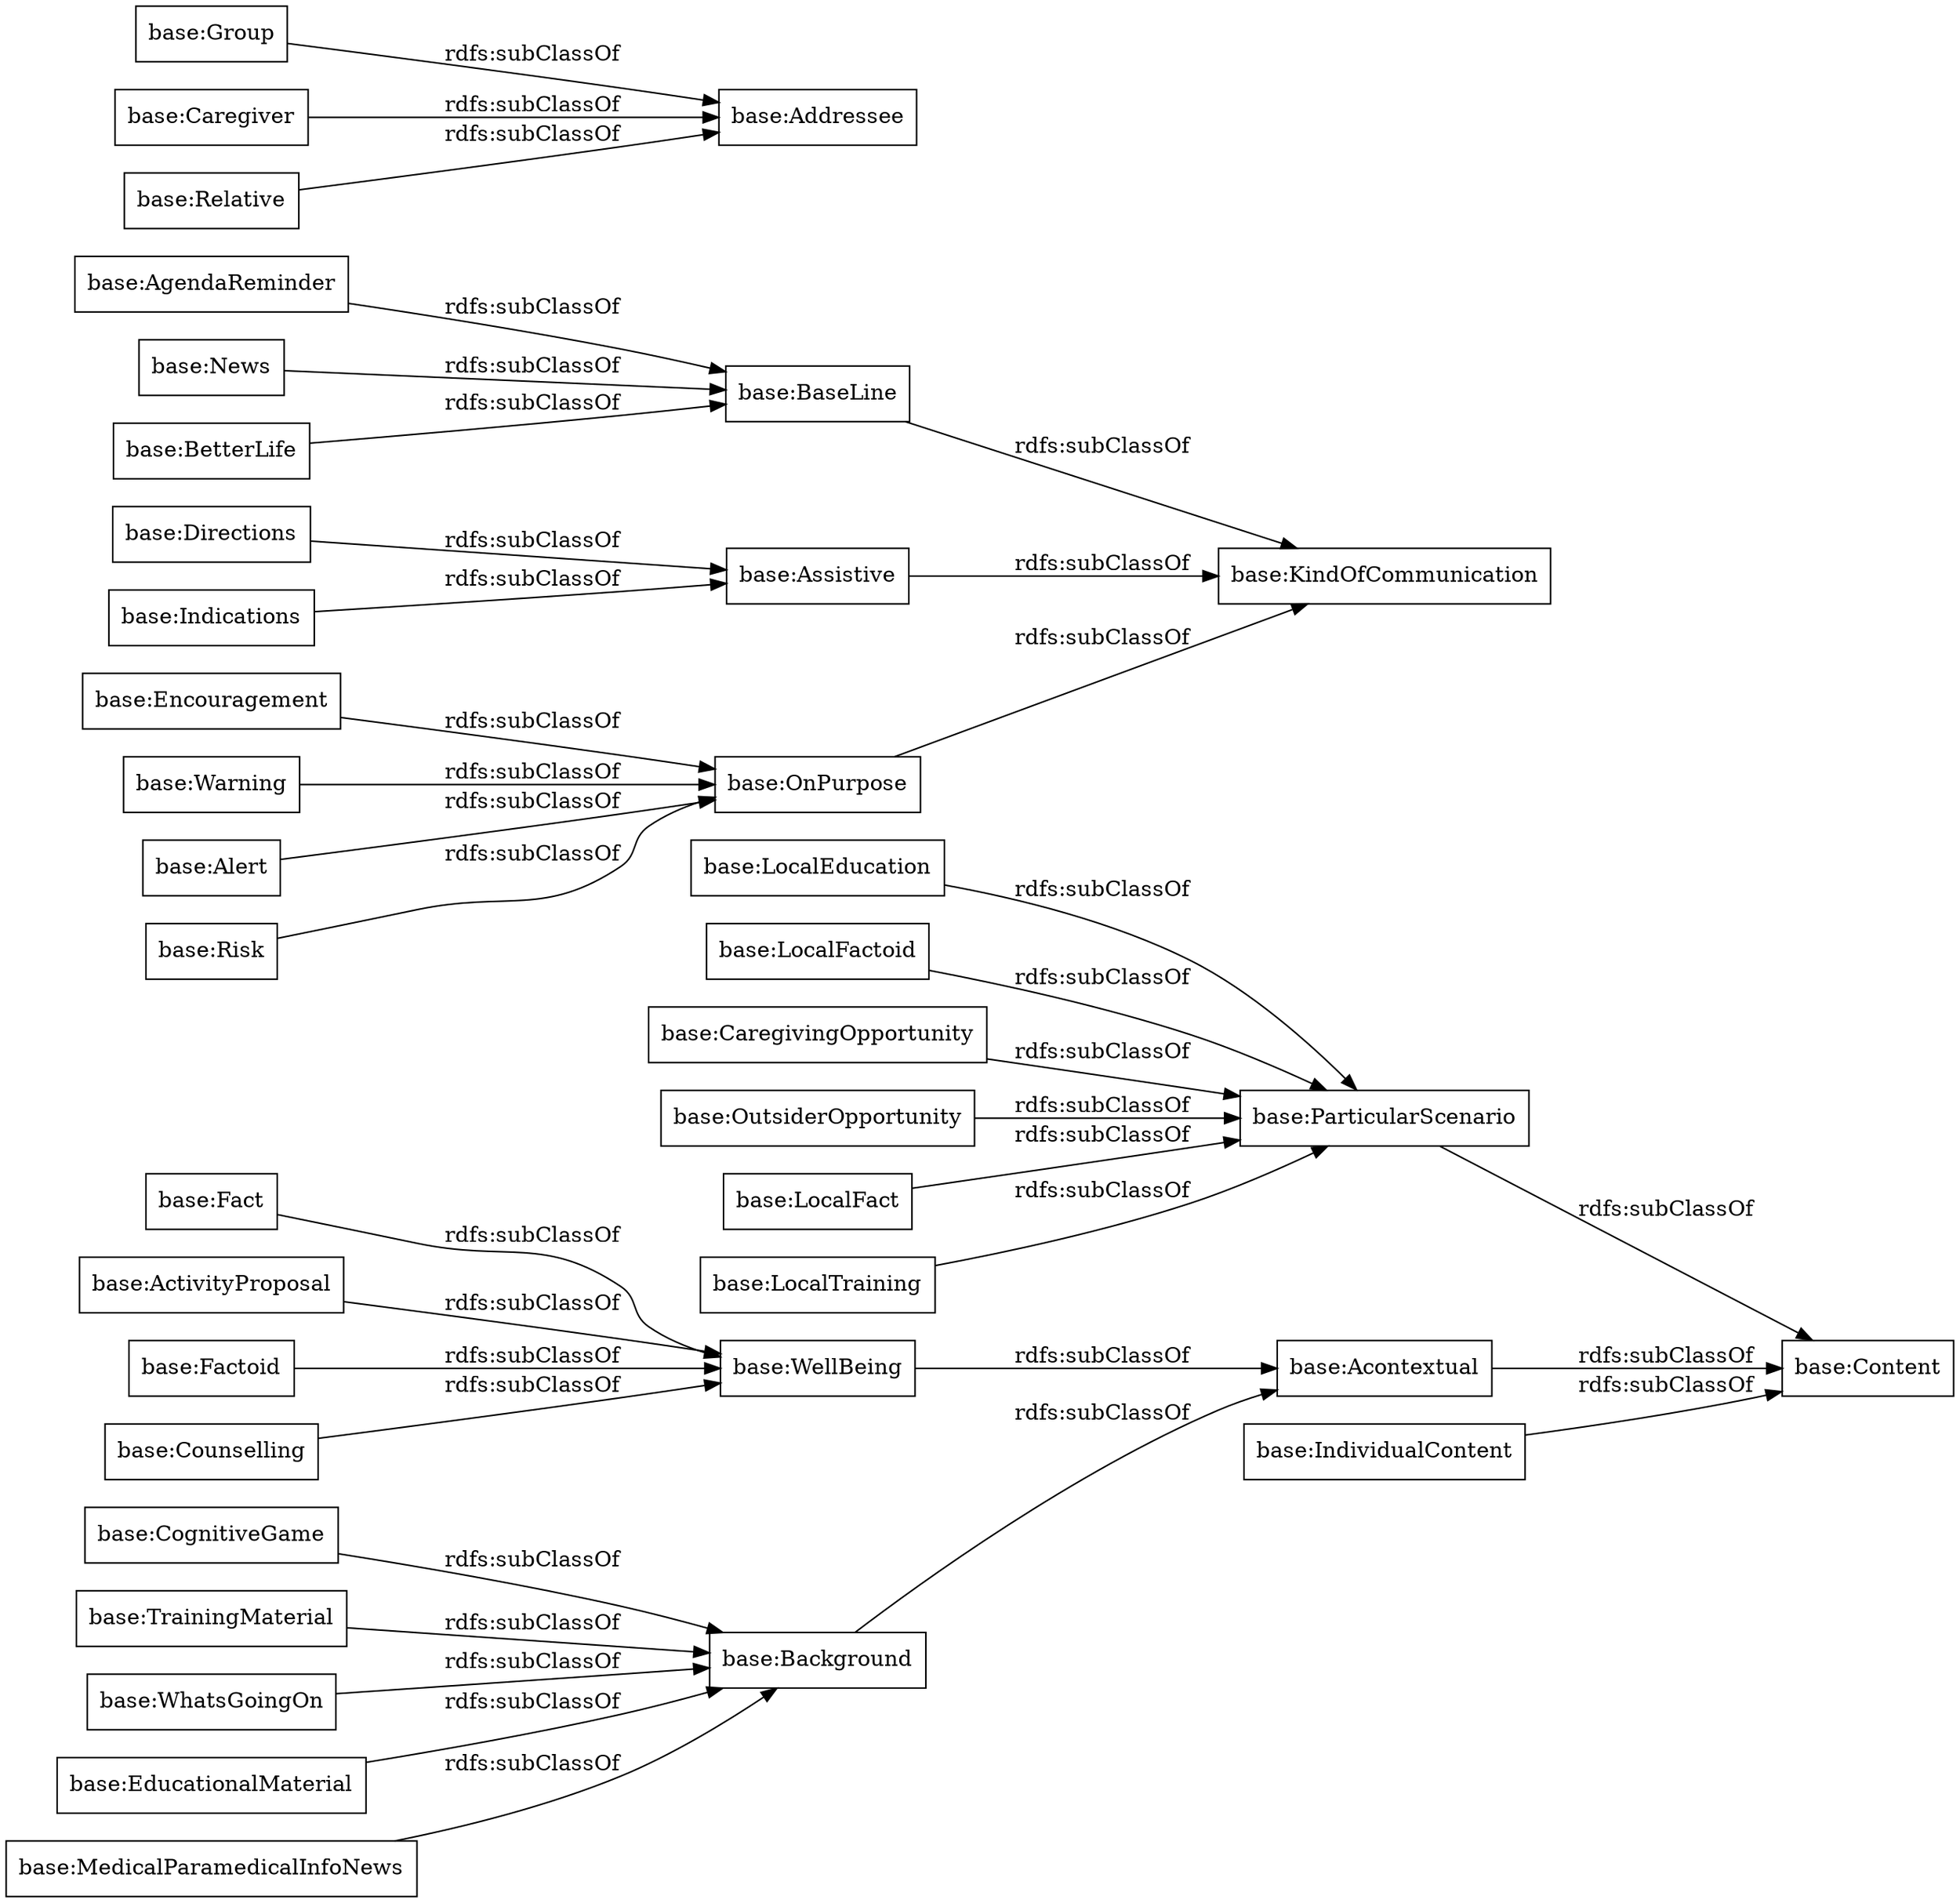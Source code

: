 digraph ar2dtool_diagram { 
rankdir=LR;
size="1000"
node [shape = rectangle, color="black"]; "base:CognitiveGame" "base:Background" "base:Encouragement" "base:CaregivingOpportunity" "base:Group" "base:ActivityProposal" "base:Factoid" "base:ParticularScenario" "base:AgendaReminder" "base:Counselling" "base:BaseLine" "base:Caregiver" "base:KindOfCommunication" "base:TrainingMaterial" "base:WhatsGoingOn" "base:OnPurpose" "base:OutsiderOpportunity" "base:Risk" "base:Addressee" "base:EducationalMaterial" "base:Indications" "base:Warning" "base:LocalFact" "base:Acontextual" "base:IndividualContent" "base:MedicalParamedicalInfoNews" "base:News" "base:Fact" "base:BetterLife" "base:WellBeing" "base:LocalTraining" "base:Assistive" "base:LocalEducation" "base:Alert" "base:Directions" "base:Content" "base:Relative" "base:LocalFactoid" ; /*classes style*/
	"base:OutsiderOpportunity" -> "base:ParticularScenario" [ label = "rdfs:subClassOf" ];
	"base:TrainingMaterial" -> "base:Background" [ label = "rdfs:subClassOf" ];
	"base:Directions" -> "base:Assistive" [ label = "rdfs:subClassOf" ];
	"base:Risk" -> "base:OnPurpose" [ label = "rdfs:subClassOf" ];
	"base:Fact" -> "base:WellBeing" [ label = "rdfs:subClassOf" ];
	"base:Indications" -> "base:Assistive" [ label = "rdfs:subClassOf" ];
	"base:EducationalMaterial" -> "base:Background" [ label = "rdfs:subClassOf" ];
	"base:Acontextual" -> "base:Content" [ label = "rdfs:subClassOf" ];
	"base:News" -> "base:BaseLine" [ label = "rdfs:subClassOf" ];
	"base:BetterLife" -> "base:BaseLine" [ label = "rdfs:subClassOf" ];
	"base:Background" -> "base:Acontextual" [ label = "rdfs:subClassOf" ];
	"base:MedicalParamedicalInfoNews" -> "base:Background" [ label = "rdfs:subClassOf" ];
	"base:AgendaReminder" -> "base:BaseLine" [ label = "rdfs:subClassOf" ];
	"base:Factoid" -> "base:WellBeing" [ label = "rdfs:subClassOf" ];
	"base:LocalEducation" -> "base:ParticularScenario" [ label = "rdfs:subClassOf" ];
	"base:ParticularScenario" -> "base:Content" [ label = "rdfs:subClassOf" ];
	"base:WhatsGoingOn" -> "base:Background" [ label = "rdfs:subClassOf" ];
	"base:ActivityProposal" -> "base:WellBeing" [ label = "rdfs:subClassOf" ];
	"base:CaregivingOpportunity" -> "base:ParticularScenario" [ label = "rdfs:subClassOf" ];
	"base:Counselling" -> "base:WellBeing" [ label = "rdfs:subClassOf" ];
	"base:OnPurpose" -> "base:KindOfCommunication" [ label = "rdfs:subClassOf" ];
	"base:Assistive" -> "base:KindOfCommunication" [ label = "rdfs:subClassOf" ];
	"base:Caregiver" -> "base:Addressee" [ label = "rdfs:subClassOf" ];
	"base:LocalTraining" -> "base:ParticularScenario" [ label = "rdfs:subClassOf" ];
	"base:BaseLine" -> "base:KindOfCommunication" [ label = "rdfs:subClassOf" ];
	"base:Relative" -> "base:Addressee" [ label = "rdfs:subClassOf" ];
	"base:LocalFactoid" -> "base:ParticularScenario" [ label = "rdfs:subClassOf" ];
	"base:LocalFact" -> "base:ParticularScenario" [ label = "rdfs:subClassOf" ];
	"base:Warning" -> "base:OnPurpose" [ label = "rdfs:subClassOf" ];
	"base:IndividualContent" -> "base:Content" [ label = "rdfs:subClassOf" ];
	"base:WellBeing" -> "base:Acontextual" [ label = "rdfs:subClassOf" ];
	"base:Alert" -> "base:OnPurpose" [ label = "rdfs:subClassOf" ];
	"base:CognitiveGame" -> "base:Background" [ label = "rdfs:subClassOf" ];
	"base:Group" -> "base:Addressee" [ label = "rdfs:subClassOf" ];
	"base:Encouragement" -> "base:OnPurpose" [ label = "rdfs:subClassOf" ];

}
